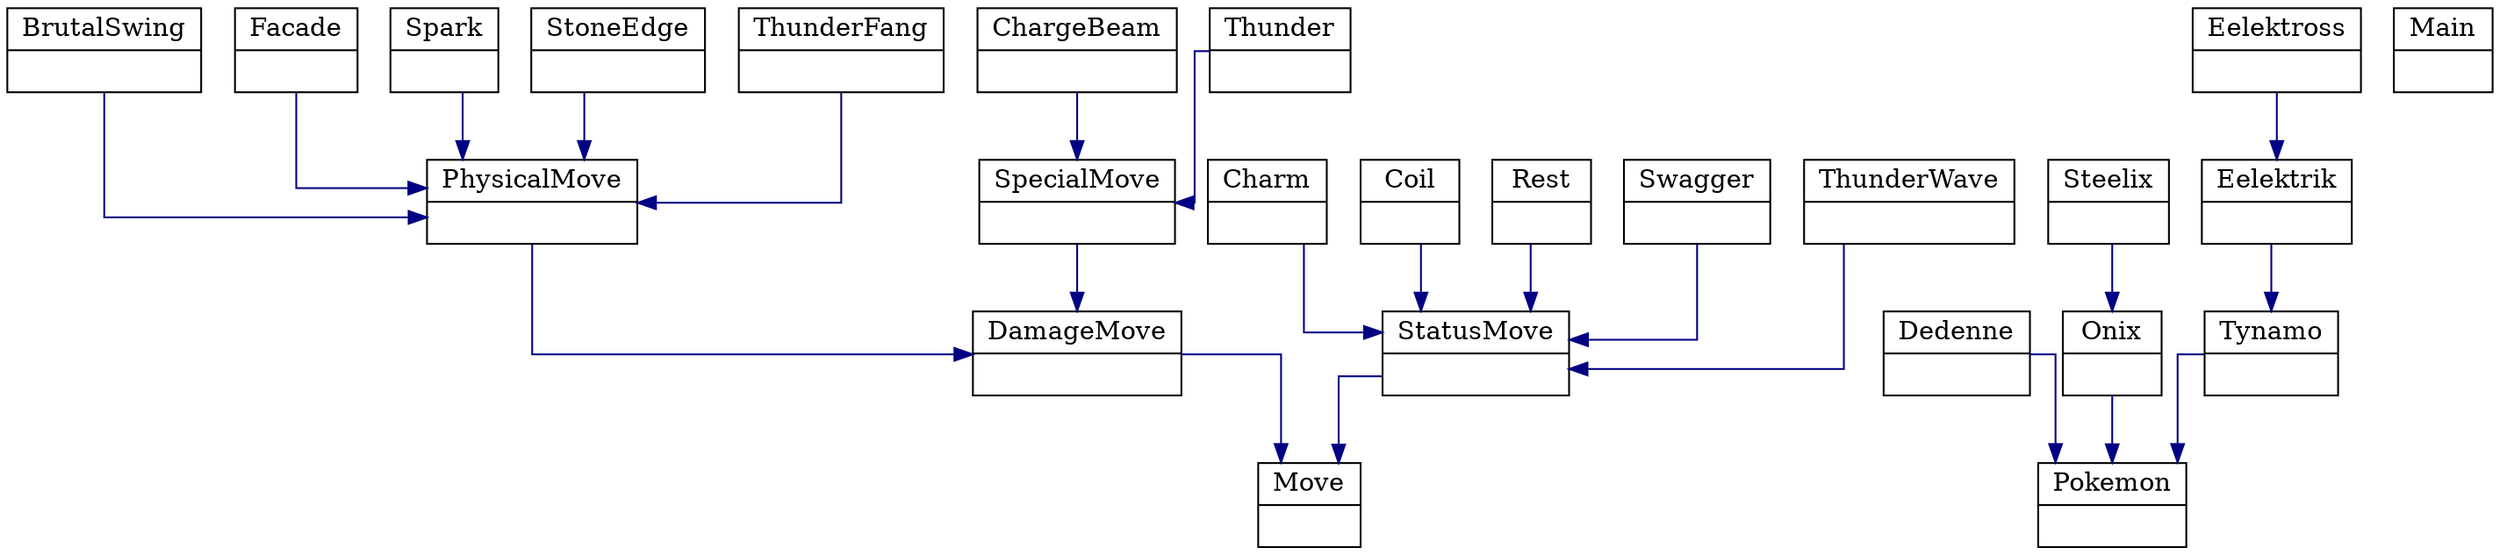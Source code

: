 digraph "lab_02" {

splines  = ortho;
fontname = "Inconsolata";

node [colorscheme = ylgnbu4];
edge [colorscheme = dark28, dir = both];

BrutalSwing  [shape = record, label = "{ BrutalSwing |  }"];
ChargeBeam   [shape = record, label = "{ ChargeBeam |  }"];
Charm        [shape = record, label = "{ Charm |  }"];
Coil         [shape = record, label = "{ Coil |  }"];
DamageMove   [shape = record, label = "{ DamageMove |  }"];
Dedenne      [shape = record, label = "{ Dedenne |  }"];
Eelektrik    [shape = record, label = "{ Eelektrik |  }"];
Eelektross   [shape = record, label = "{ Eelektross |  }"];
Facade       [shape = record, label = "{ Facade |  }"];
Main         [shape = record, label = "{ Main |  }"];
Move         [shape = record, label = "{ Move |  }"];
Onix         [shape = record, label = "{ Onix |  }"];
PhysicalMove [shape = record, label = "{ PhysicalMove |  }"];
Pokemon      [shape = record, label = "{ Pokemon |  }"];
Rest         [shape = record, label = "{ Rest |  }"];
Spark        [shape = record, label = "{ Spark |  }"];
SpecialMove  [shape = record, label = "{ SpecialMove |  }"];
StatusMove   [shape = record, label = "{ StatusMove |  }"];
Steelix      [shape = record, label = "{ Steelix |  }"];
StoneEdge    [shape = record, label = "{ StoneEdge |  }"];
Swagger      [shape = record, label = "{ Swagger |  }"];
Thunder      [shape = record, label = "{ Thunder |  }"];
ThunderFang  [shape = record, label = "{ ThunderFang |  }"];
ThunderWave  [shape = record, label = "{ ThunderWave |  }"];
Tynamo       [shape = record, label = "{ Tynamo |  }"];

BrutalSwing  -> PhysicalMove [color = "#000082", style = solid , arrowtail = none    , arrowhead = normal  , taillabel = "", label = "", headlabel = ""];
ChargeBeam   -> SpecialMove  [color = "#000082", style = solid , arrowtail = none    , arrowhead = normal  , taillabel = "", label = "", headlabel = ""];
Charm        -> StatusMove   [color = "#000082", style = solid , arrowtail = none    , arrowhead = normal  , taillabel = "", label = "", headlabel = ""];
Coil         -> StatusMove   [color = "#000082", style = solid , arrowtail = none    , arrowhead = normal  , taillabel = "", label = "", headlabel = ""];
DamageMove   -> Move         [color = "#000082", style = solid , arrowtail = none    , arrowhead = normal  , taillabel = "", label = "", headlabel = ""];
Dedenne      -> Pokemon      [color = "#000082", style = solid , arrowtail = none    , arrowhead = normal  , taillabel = "", label = "", headlabel = ""];
Eelektrik    -> Tynamo       [color = "#000082", style = solid , arrowtail = none    , arrowhead = normal  , taillabel = "", label = "", headlabel = ""];
Eelektross   -> Eelektrik    [color = "#000082", style = solid , arrowtail = none    , arrowhead = normal  , taillabel = "", label = "", headlabel = ""];
Facade       -> PhysicalMove [color = "#000082", style = solid , arrowtail = none    , arrowhead = normal  , taillabel = "", label = "", headlabel = ""];
Onix         -> Pokemon      [color = "#000082", style = solid , arrowtail = none    , arrowhead = normal  , taillabel = "", label = "", headlabel = ""];
PhysicalMove -> DamageMove   [color = "#000082", style = solid , arrowtail = none    , arrowhead = normal  , taillabel = "", label = "", headlabel = ""];
Rest         -> StatusMove   [color = "#000082", style = solid , arrowtail = none    , arrowhead = normal  , taillabel = "", label = "", headlabel = ""];
Spark        -> PhysicalMove [color = "#000082", style = solid , arrowtail = none    , arrowhead = normal  , taillabel = "", label = "", headlabel = ""];
SpecialMove  -> DamageMove   [color = "#000082", style = solid , arrowtail = none    , arrowhead = normal  , taillabel = "", label = "", headlabel = ""];
StatusMove   -> Move         [color = "#000082", style = solid , arrowtail = none    , arrowhead = normal  , taillabel = "", label = "", headlabel = ""];
Steelix      -> Onix         [color = "#000082", style = solid , arrowtail = none    , arrowhead = normal  , taillabel = "", label = "", headlabel = ""];
StoneEdge    -> PhysicalMove [color = "#000082", style = solid , arrowtail = none    , arrowhead = normal  , taillabel = "", label = "", headlabel = ""];
Swagger      -> StatusMove   [color = "#000082", style = solid , arrowtail = none    , arrowhead = normal  , taillabel = "", label = "", headlabel = ""];
Thunder      -> SpecialMove  [color = "#000082", style = solid , arrowtail = none    , arrowhead = normal  , taillabel = "", label = "", headlabel = ""];
ThunderFang  -> PhysicalMove [color = "#000082", style = solid , arrowtail = none    , arrowhead = normal  , taillabel = "", label = "", headlabel = ""];
ThunderWave  -> StatusMove   [color = "#000082", style = solid , arrowtail = none    , arrowhead = normal  , taillabel = "", label = "", headlabel = ""];
Tynamo       -> Pokemon      [color = "#000082", style = solid , arrowtail = none    , arrowhead = normal  , taillabel = "", label = "", headlabel = ""];

}

